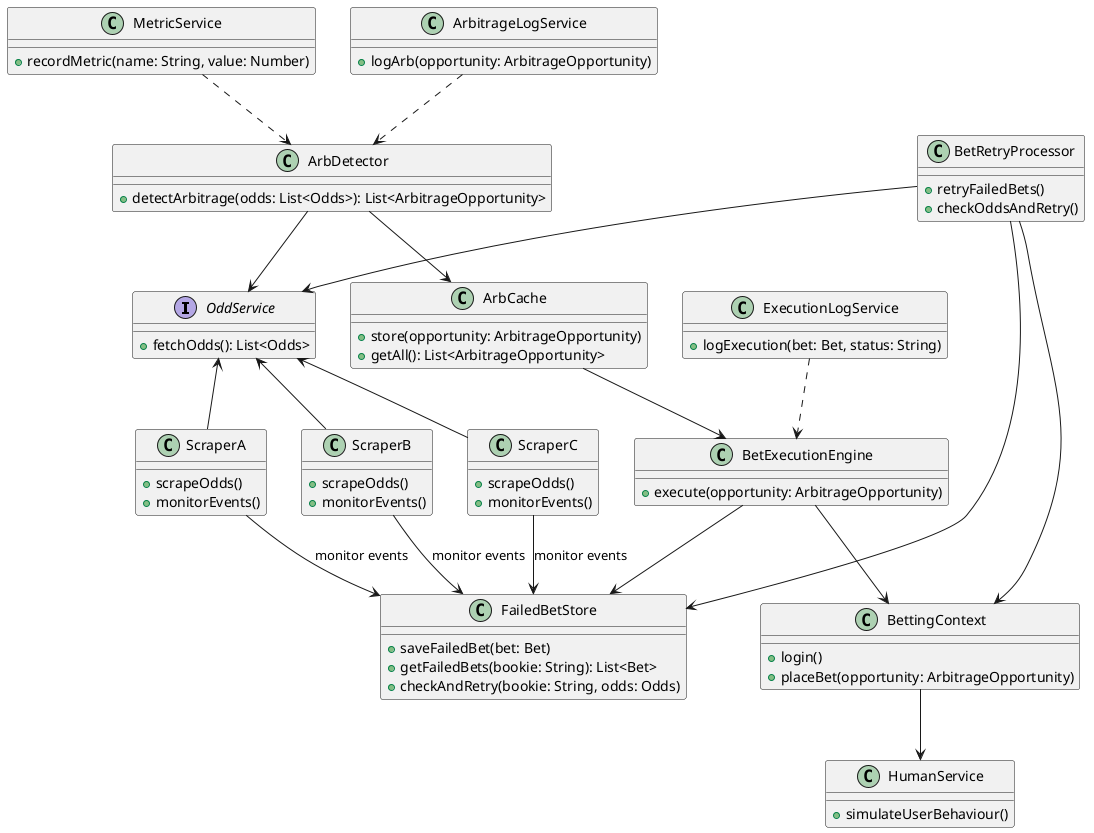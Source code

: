 @startuml

interface OddService {
    +fetchOdds(): List<Odds>
}

class ScraperA {
    +scrapeOdds()
    +monitorEvents()
}

class ScraperB {
    +scrapeOdds()
    +monitorEvents()
}

class ScraperC {
    +scrapeOdds()
    +monitorEvents()
}

class ArbDetector {
    +detectArbitrage(odds: List<Odds>): List<ArbitrageOpportunity>
}

class ArbCache {
    +store(opportunity: ArbitrageOpportunity)
    +getAll(): List<ArbitrageOpportunity>
}

class BetExecutionEngine {
    +execute(opportunity: ArbitrageOpportunity)
}

class BettingContext {
    +login()
    +placeBet(opportunity: ArbitrageOpportunity)
}

class HumanService {
    +simulateUserBehaviour()
}

class FailedBetStore {
    +saveFailedBet(bet: Bet)
    +getFailedBets(bookie: String): List<Bet>
    +checkAndRetry(bookie: String, odds: Odds)
}

class BetRetryProcessor {
    +retryFailedBets()
    +checkOddsAndRetry()
}

class MetricService {
    +recordMetric(name: String, value: Number)
}

class ArbitrageLogService {
    +logArb(opportunity: ArbitrageOpportunity)
}

class ExecutionLogService {
    +logExecution(bet: Bet, status: String)
}

' Relationships
OddService <-- ScraperA
OddService <-- ScraperB
OddService <-- ScraperC

ArbDetector --> ArbCache
ArbDetector --> OddService
ArbCache --> BetExecutionEngine
BetExecutionEngine --> BettingContext
BettingContext --> HumanService

BetExecutionEngine --> FailedBetStore
BetRetryProcessor --> FailedBetStore
BetRetryProcessor --> OddService
BetRetryProcessor --> BettingContext

ScraperA --> FailedBetStore : monitor events
ScraperB --> FailedBetStore : monitor events
ScraperC --> FailedBetStore : monitor events

MetricService ..> ArbDetector
ArbitrageLogService ..> ArbDetector
ExecutionLogService ..> BetExecutionEngine

@enduml
